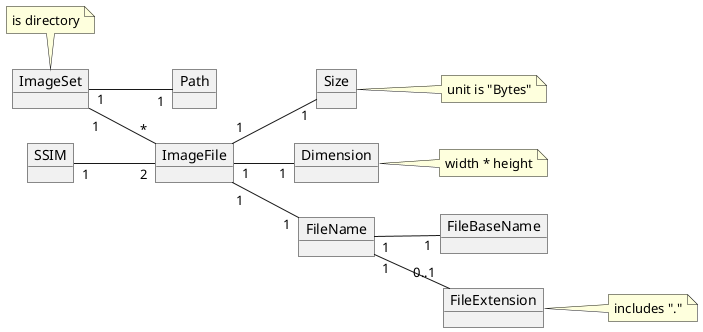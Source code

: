 @startuml Conceptual Model
left to right direction

object ImageSet
object Path

object ImageFile
object Size
object Dimension

object FileName
object FileBaseName
object FileExtension

object SSIM

note top of ImageSet: is directory

note right of Size: unit is "Bytes"
note right of FileExtension: includes "."
note right of Dimension: width * height

ImageSet "1"--"1" Path
ImageSet "1"--"*" ImageFile

ImageFile "1"--"1" Size
ImageFile "1"--"1" Dimension
ImageFile "1"--"1" FileName

FileName "1"--"1" FileBaseName
FileName "1"--"0..1" FileExtension

SSIM "1"--"2" ImageFile
